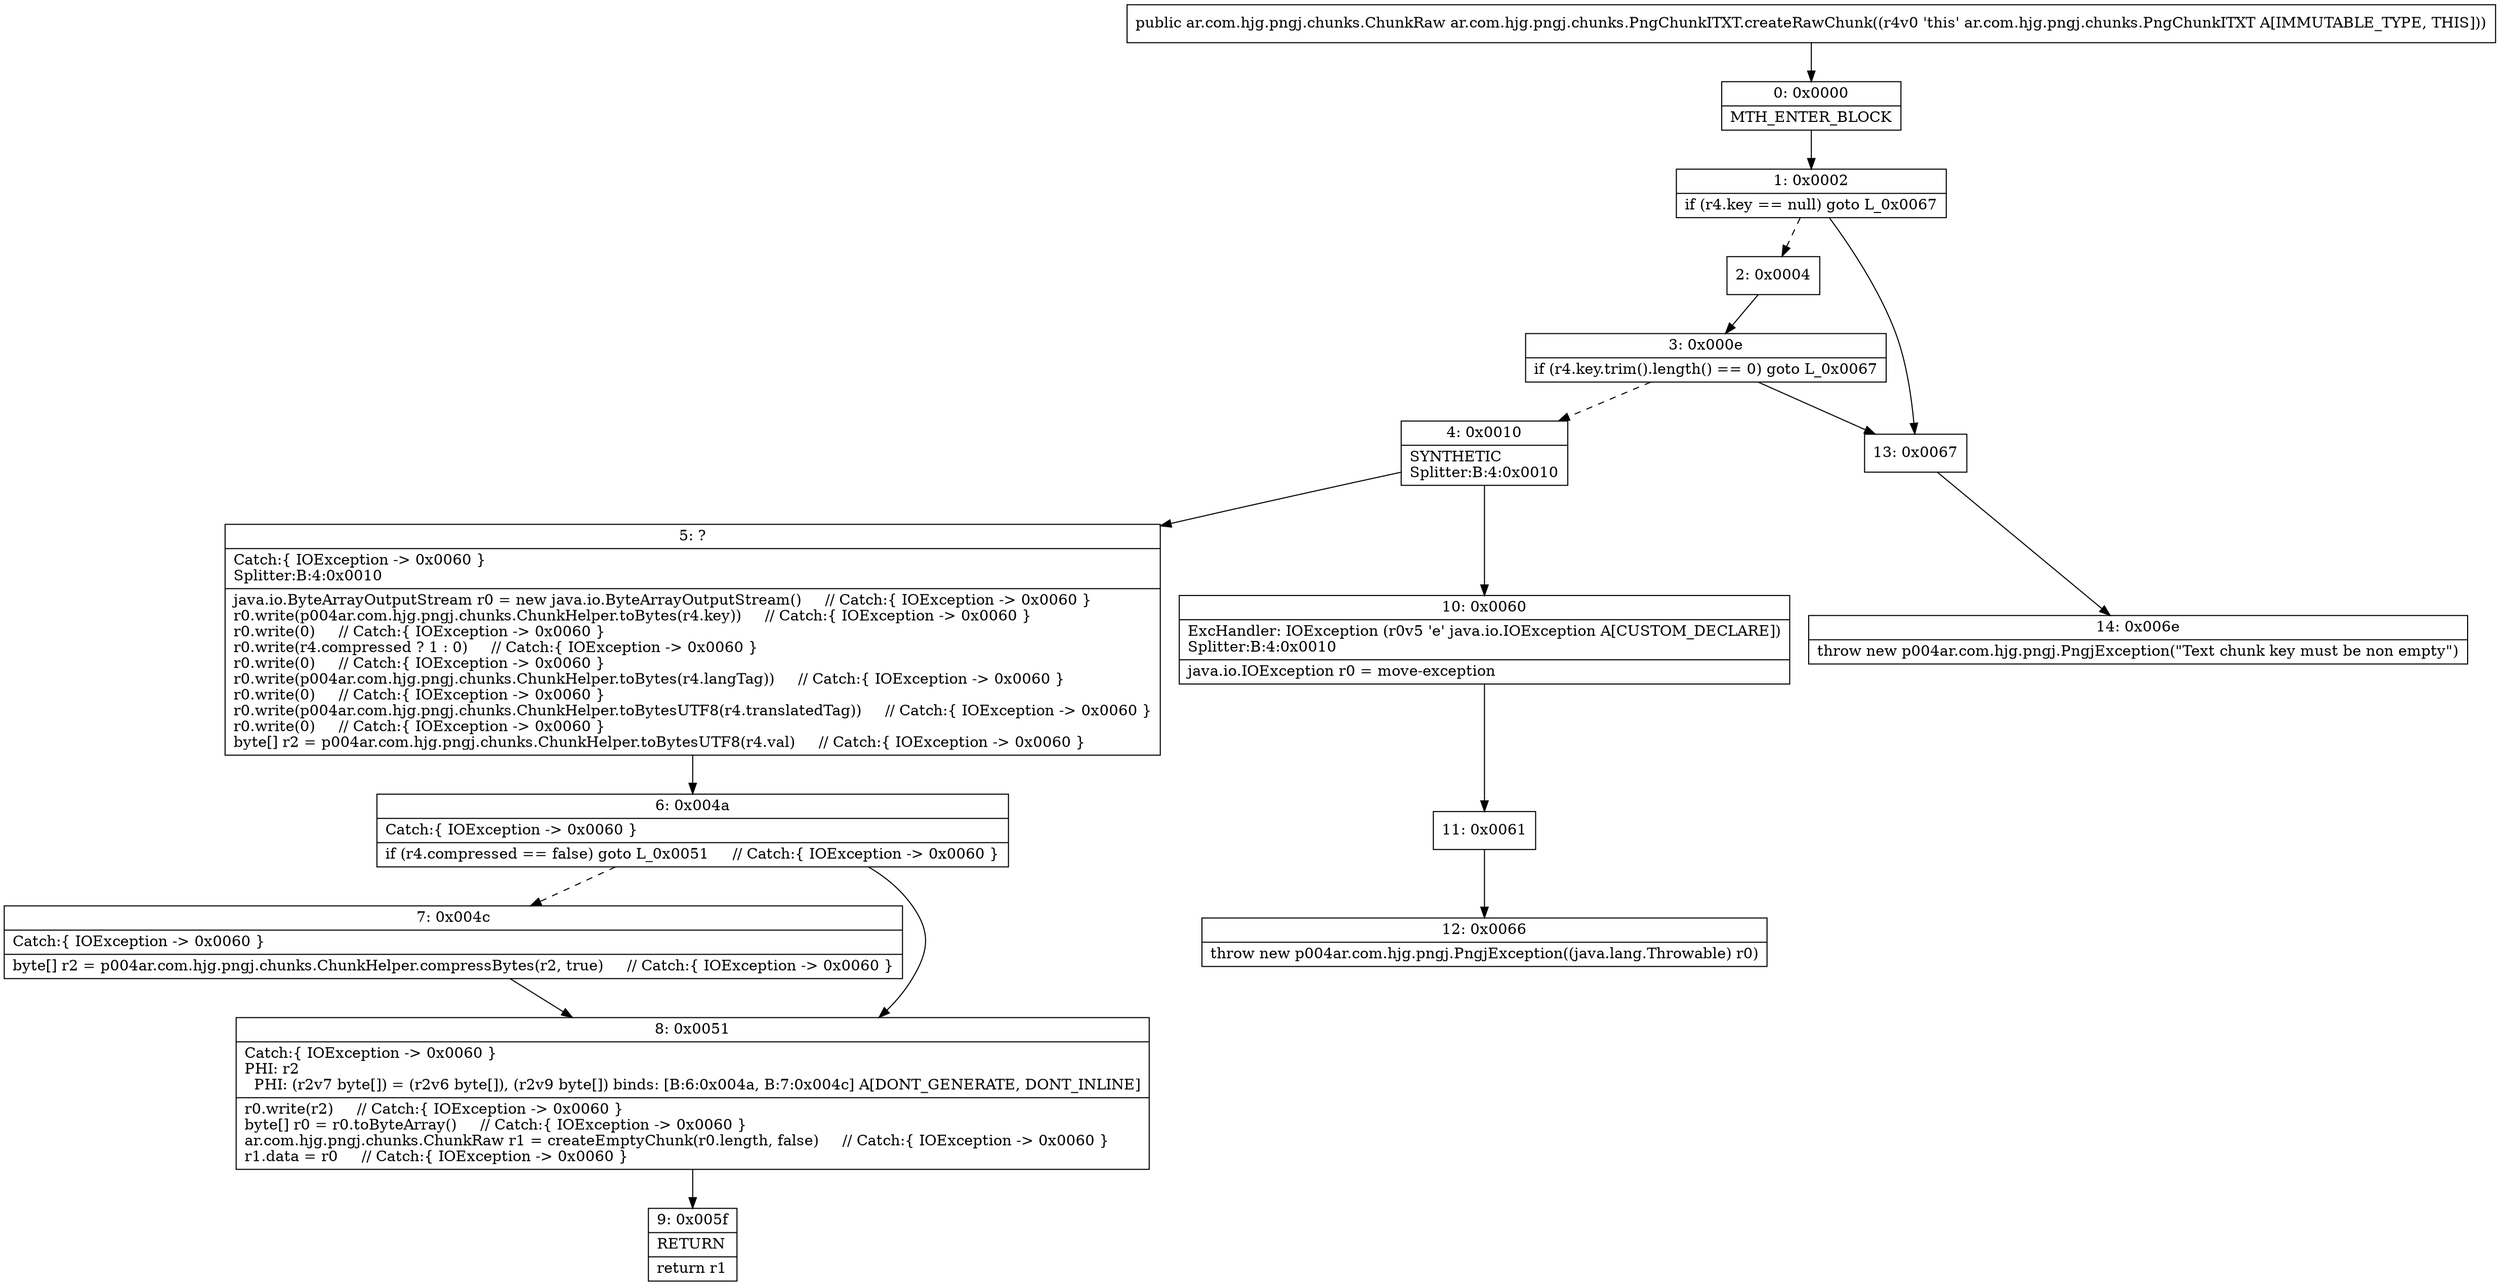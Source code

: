 digraph "CFG forar.com.hjg.pngj.chunks.PngChunkITXT.createRawChunk()Lar\/com\/hjg\/pngj\/chunks\/ChunkRaw;" {
Node_0 [shape=record,label="{0\:\ 0x0000|MTH_ENTER_BLOCK\l}"];
Node_1 [shape=record,label="{1\:\ 0x0002|if (r4.key == null) goto L_0x0067\l}"];
Node_2 [shape=record,label="{2\:\ 0x0004}"];
Node_3 [shape=record,label="{3\:\ 0x000e|if (r4.key.trim().length() == 0) goto L_0x0067\l}"];
Node_4 [shape=record,label="{4\:\ 0x0010|SYNTHETIC\lSplitter:B:4:0x0010\l}"];
Node_5 [shape=record,label="{5\:\ ?|Catch:\{ IOException \-\> 0x0060 \}\lSplitter:B:4:0x0010\l|java.io.ByteArrayOutputStream r0 = new java.io.ByteArrayOutputStream()     \/\/ Catch:\{ IOException \-\> 0x0060 \}\lr0.write(p004ar.com.hjg.pngj.chunks.ChunkHelper.toBytes(r4.key))     \/\/ Catch:\{ IOException \-\> 0x0060 \}\lr0.write(0)     \/\/ Catch:\{ IOException \-\> 0x0060 \}\lr0.write(r4.compressed ? 1 : 0)     \/\/ Catch:\{ IOException \-\> 0x0060 \}\lr0.write(0)     \/\/ Catch:\{ IOException \-\> 0x0060 \}\lr0.write(p004ar.com.hjg.pngj.chunks.ChunkHelper.toBytes(r4.langTag))     \/\/ Catch:\{ IOException \-\> 0x0060 \}\lr0.write(0)     \/\/ Catch:\{ IOException \-\> 0x0060 \}\lr0.write(p004ar.com.hjg.pngj.chunks.ChunkHelper.toBytesUTF8(r4.translatedTag))     \/\/ Catch:\{ IOException \-\> 0x0060 \}\lr0.write(0)     \/\/ Catch:\{ IOException \-\> 0x0060 \}\lbyte[] r2 = p004ar.com.hjg.pngj.chunks.ChunkHelper.toBytesUTF8(r4.val)     \/\/ Catch:\{ IOException \-\> 0x0060 \}\l}"];
Node_6 [shape=record,label="{6\:\ 0x004a|Catch:\{ IOException \-\> 0x0060 \}\l|if (r4.compressed == false) goto L_0x0051     \/\/ Catch:\{ IOException \-\> 0x0060 \}\l}"];
Node_7 [shape=record,label="{7\:\ 0x004c|Catch:\{ IOException \-\> 0x0060 \}\l|byte[] r2 = p004ar.com.hjg.pngj.chunks.ChunkHelper.compressBytes(r2, true)     \/\/ Catch:\{ IOException \-\> 0x0060 \}\l}"];
Node_8 [shape=record,label="{8\:\ 0x0051|Catch:\{ IOException \-\> 0x0060 \}\lPHI: r2 \l  PHI: (r2v7 byte[]) = (r2v6 byte[]), (r2v9 byte[]) binds: [B:6:0x004a, B:7:0x004c] A[DONT_GENERATE, DONT_INLINE]\l|r0.write(r2)     \/\/ Catch:\{ IOException \-\> 0x0060 \}\lbyte[] r0 = r0.toByteArray()     \/\/ Catch:\{ IOException \-\> 0x0060 \}\lar.com.hjg.pngj.chunks.ChunkRaw r1 = createEmptyChunk(r0.length, false)     \/\/ Catch:\{ IOException \-\> 0x0060 \}\lr1.data = r0     \/\/ Catch:\{ IOException \-\> 0x0060 \}\l}"];
Node_9 [shape=record,label="{9\:\ 0x005f|RETURN\l|return r1\l}"];
Node_10 [shape=record,label="{10\:\ 0x0060|ExcHandler: IOException (r0v5 'e' java.io.IOException A[CUSTOM_DECLARE])\lSplitter:B:4:0x0010\l|java.io.IOException r0 = move\-exception\l}"];
Node_11 [shape=record,label="{11\:\ 0x0061}"];
Node_12 [shape=record,label="{12\:\ 0x0066|throw new p004ar.com.hjg.pngj.PngjException((java.lang.Throwable) r0)\l}"];
Node_13 [shape=record,label="{13\:\ 0x0067}"];
Node_14 [shape=record,label="{14\:\ 0x006e|throw new p004ar.com.hjg.pngj.PngjException(\"Text chunk key must be non empty\")\l}"];
MethodNode[shape=record,label="{public ar.com.hjg.pngj.chunks.ChunkRaw ar.com.hjg.pngj.chunks.PngChunkITXT.createRawChunk((r4v0 'this' ar.com.hjg.pngj.chunks.PngChunkITXT A[IMMUTABLE_TYPE, THIS])) }"];
MethodNode -> Node_0;
Node_0 -> Node_1;
Node_1 -> Node_2[style=dashed];
Node_1 -> Node_13;
Node_2 -> Node_3;
Node_3 -> Node_4[style=dashed];
Node_3 -> Node_13;
Node_4 -> Node_5;
Node_4 -> Node_10;
Node_5 -> Node_6;
Node_6 -> Node_7[style=dashed];
Node_6 -> Node_8;
Node_7 -> Node_8;
Node_8 -> Node_9;
Node_10 -> Node_11;
Node_11 -> Node_12;
Node_13 -> Node_14;
}

